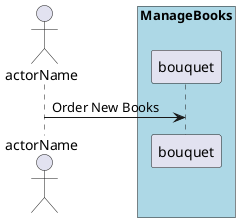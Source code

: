 @startuml
Actor "actorName" as A

box "ManageBooks" #lightblue
participant "bouquet" as S
A -> S : Order New Books
end box

@enduml
